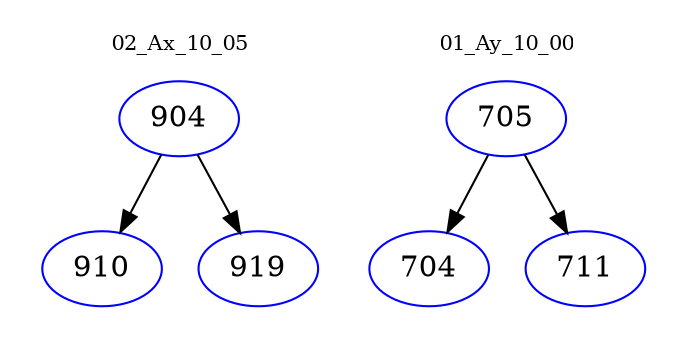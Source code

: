 digraph{
subgraph cluster_0 {
color = white
label = "02_Ax_10_05";
fontsize=10;
T0_904 [label="904", color="blue"]
T0_904 -> T0_910 [color="black"]
T0_910 [label="910", color="blue"]
T0_904 -> T0_919 [color="black"]
T0_919 [label="919", color="blue"]
}
subgraph cluster_1 {
color = white
label = "01_Ay_10_00";
fontsize=10;
T1_705 [label="705", color="blue"]
T1_705 -> T1_704 [color="black"]
T1_704 [label="704", color="blue"]
T1_705 -> T1_711 [color="black"]
T1_711 [label="711", color="blue"]
}
}
